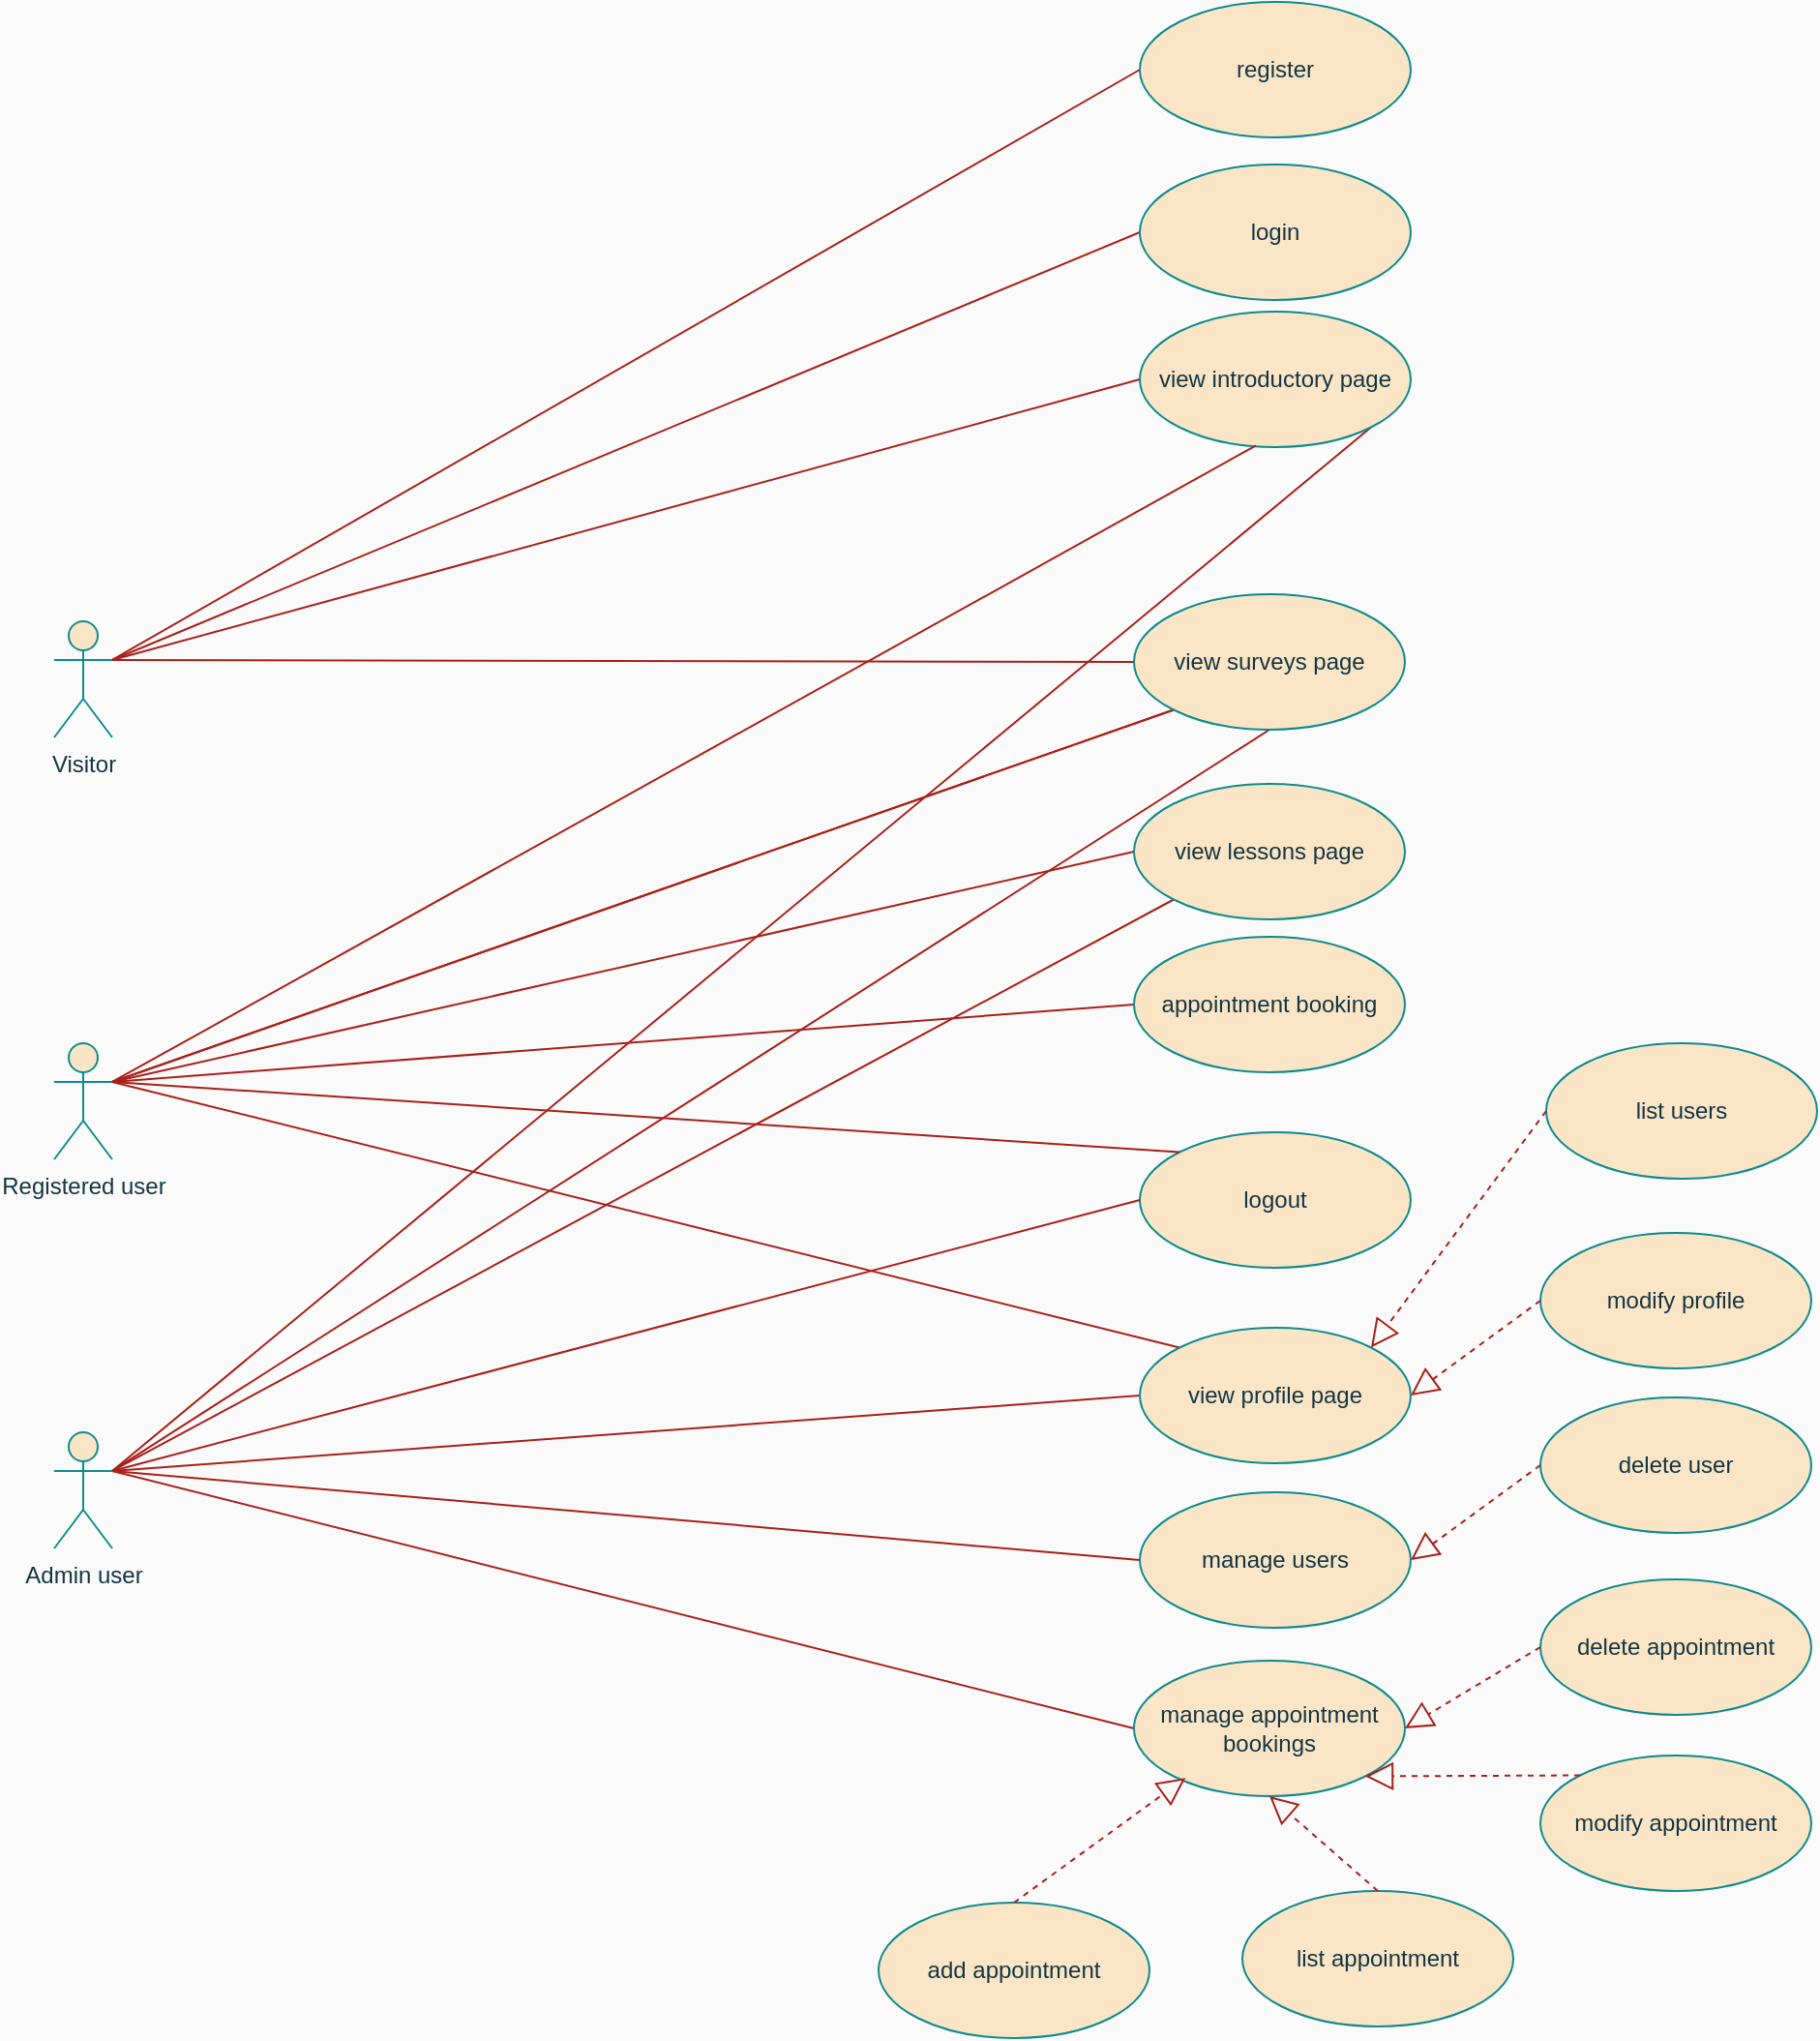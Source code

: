 <mxfile version="22.0.3" type="device">
  <diagram name="1 oldal" id="7yFgNuNTx3LUCk9bZZQt">
    <mxGraphModel dx="1882" dy="1288" grid="0" gridSize="10" guides="1" tooltips="1" connect="1" arrows="0" fold="1" page="0" pageScale="1" pageWidth="2336" pageHeight="1654" background="#FAFAFA" math="0" shadow="0">
      <root>
        <mxCell id="0" />
        <mxCell id="1" parent="0" />
        <mxCell id="7FoIT3kGDmCco6iZxM64-58" style="edgeStyle=none;rounded=0;orthogonalLoop=1;jettySize=auto;html=1;exitX=1;exitY=0.333;exitDx=0;exitDy=0;exitPerimeter=0;entryX=0;entryY=0.5;entryDx=0;entryDy=0;endArrow=none;endFill=0;strokeColor=#A8201A;labelBackgroundColor=none;fontColor=default;" parent="1" source="7FoIT3kGDmCco6iZxM64-1" target="7FoIT3kGDmCco6iZxM64-12" edge="1">
          <mxGeometry relative="1" as="geometry" />
        </mxCell>
        <mxCell id="7FoIT3kGDmCco6iZxM64-59" style="edgeStyle=none;rounded=0;orthogonalLoop=1;jettySize=auto;html=1;exitX=1;exitY=0.333;exitDx=0;exitDy=0;exitPerimeter=0;entryX=0;entryY=0.5;entryDx=0;entryDy=0;endArrow=none;endFill=0;strokeColor=#A8201A;labelBackgroundColor=none;fontColor=default;" parent="1" source="7FoIT3kGDmCco6iZxM64-1" target="7FoIT3kGDmCco6iZxM64-13" edge="1">
          <mxGeometry relative="1" as="geometry" />
        </mxCell>
        <mxCell id="7FoIT3kGDmCco6iZxM64-60" style="edgeStyle=none;rounded=0;orthogonalLoop=1;jettySize=auto;html=1;exitX=1;exitY=0.333;exitDx=0;exitDy=0;exitPerimeter=0;entryX=0;entryY=0.5;entryDx=0;entryDy=0;endArrow=none;endFill=0;strokeColor=#A8201A;labelBackgroundColor=none;fontColor=default;" parent="1" source="7FoIT3kGDmCco6iZxM64-1" target="7FoIT3kGDmCco6iZxM64-9" edge="1">
          <mxGeometry relative="1" as="geometry" />
        </mxCell>
        <mxCell id="7FoIT3kGDmCco6iZxM64-121" style="edgeStyle=none;rounded=0;orthogonalLoop=1;jettySize=auto;html=1;exitX=1;exitY=0.333;exitDx=0;exitDy=0;exitPerimeter=0;entryX=0;entryY=0.5;entryDx=0;entryDy=0;endArrow=none;endFill=0;strokeColor=#A8201A;labelBackgroundColor=none;fontColor=default;" parent="1" source="7FoIT3kGDmCco6iZxM64-1" target="7FoIT3kGDmCco6iZxM64-120" edge="1">
          <mxGeometry relative="1" as="geometry" />
        </mxCell>
        <mxCell id="7FoIT3kGDmCco6iZxM64-1" value="Visitor" style="shape=umlActor;verticalLabelPosition=bottom;verticalAlign=top;html=1;rounded=0;strokeColor=#0F8B8D;labelBackgroundColor=none;fillColor=#FAE5C7;fontColor=#143642;" parent="1" vertex="1">
          <mxGeometry x="150" y="711" width="30" height="60" as="geometry" />
        </mxCell>
        <mxCell id="7FoIT3kGDmCco6iZxM64-64" style="edgeStyle=none;rounded=0;orthogonalLoop=1;jettySize=auto;html=1;exitX=1;exitY=0.333;exitDx=0;exitDy=0;exitPerimeter=0;entryX=0;entryY=0.5;entryDx=0;entryDy=0;endArrow=none;endFill=0;strokeColor=#A8201A;labelBackgroundColor=none;fontColor=default;" parent="1" source="7FoIT3kGDmCco6iZxM64-2" target="7FoIT3kGDmCco6iZxM64-16" edge="1">
          <mxGeometry relative="1" as="geometry" />
        </mxCell>
        <mxCell id="7FoIT3kGDmCco6iZxM64-69" style="edgeStyle=none;rounded=0;orthogonalLoop=1;jettySize=auto;html=1;exitX=1;exitY=0.333;exitDx=0;exitDy=0;exitPerimeter=0;entryX=0;entryY=0.5;entryDx=0;entryDy=0;endArrow=none;endFill=0;strokeColor=#A8201A;labelBackgroundColor=none;fontColor=default;" parent="1" source="7FoIT3kGDmCco6iZxM64-2" target="7FoIT3kGDmCco6iZxM64-17" edge="1">
          <mxGeometry relative="1" as="geometry" />
        </mxCell>
        <mxCell id="7FoIT3kGDmCco6iZxM64-123" style="edgeStyle=none;rounded=0;orthogonalLoop=1;jettySize=auto;html=1;exitX=1;exitY=0.333;exitDx=0;exitDy=0;exitPerimeter=0;entryX=0;entryY=1;entryDx=0;entryDy=0;endArrow=none;endFill=0;labelBackgroundColor=none;strokeColor=#A8201A;fontColor=default;" parent="1" source="7FoIT3kGDmCco6iZxM64-2" target="7FoIT3kGDmCco6iZxM64-120" edge="1">
          <mxGeometry relative="1" as="geometry" />
        </mxCell>
        <mxCell id="7FoIT3kGDmCco6iZxM64-2" value="Registered user" style="shape=umlActor;verticalLabelPosition=bottom;verticalAlign=top;html=1;rounded=0;fillColor=#FAE5C7;strokeColor=#0F8B8D;labelBackgroundColor=none;fontColor=#143642;" parent="1" vertex="1">
          <mxGeometry x="150" y="929" width="30" height="60" as="geometry" />
        </mxCell>
        <mxCell id="7FoIT3kGDmCco6iZxM64-73" style="edgeStyle=none;rounded=0;orthogonalLoop=1;jettySize=auto;html=1;exitX=1;exitY=0.333;exitDx=0;exitDy=0;exitPerimeter=0;entryX=0;entryY=0.5;entryDx=0;entryDy=0;endArrow=none;endFill=0;strokeColor=#A8201A;labelBackgroundColor=none;fontColor=default;" parent="1" source="7FoIT3kGDmCco6iZxM64-3" target="7FoIT3kGDmCco6iZxM64-22" edge="1">
          <mxGeometry relative="1" as="geometry">
            <mxPoint x="301" y="1184" as="sourcePoint" />
          </mxGeometry>
        </mxCell>
        <mxCell id="7FoIT3kGDmCco6iZxM64-74" style="edgeStyle=none;rounded=0;orthogonalLoop=1;jettySize=auto;html=1;exitX=1;exitY=0.333;exitDx=0;exitDy=0;exitPerimeter=0;entryX=0;entryY=0.5;entryDx=0;entryDy=0;endArrow=none;endFill=0;strokeColor=#A8201A;labelBackgroundColor=none;fontColor=default;" parent="1" source="7FoIT3kGDmCco6iZxM64-3" target="7FoIT3kGDmCco6iZxM64-23" edge="1">
          <mxGeometry relative="1" as="geometry">
            <mxPoint x="301" y="1184" as="sourcePoint" />
          </mxGeometry>
        </mxCell>
        <mxCell id="7FoIT3kGDmCco6iZxM64-99" style="edgeStyle=none;rounded=0;orthogonalLoop=1;jettySize=auto;html=1;exitX=1;exitY=0.333;exitDx=0;exitDy=0;exitPerimeter=0;entryX=1;entryY=1;entryDx=0;entryDy=0;endArrow=none;endFill=0;strokeColor=#A8201A;labelBackgroundColor=none;fontColor=default;" parent="1" source="7FoIT3kGDmCco6iZxM64-3" target="7FoIT3kGDmCco6iZxM64-9" edge="1">
          <mxGeometry relative="1" as="geometry" />
        </mxCell>
        <mxCell id="7FoIT3kGDmCco6iZxM64-103" style="edgeStyle=none;rounded=0;orthogonalLoop=1;jettySize=auto;html=1;exitX=1;exitY=0.333;exitDx=0;exitDy=0;exitPerimeter=0;entryX=0;entryY=0.5;entryDx=0;entryDy=0;endArrow=none;endFill=0;strokeColor=#A8201A;labelBackgroundColor=none;fontColor=default;" parent="1" source="7FoIT3kGDmCco6iZxM64-3" target="7FoIT3kGDmCco6iZxM64-14" edge="1">
          <mxGeometry relative="1" as="geometry" />
        </mxCell>
        <mxCell id="7FoIT3kGDmCco6iZxM64-105" style="edgeStyle=none;rounded=0;orthogonalLoop=1;jettySize=auto;html=1;exitX=1;exitY=0.333;exitDx=0;exitDy=0;exitPerimeter=0;entryX=0;entryY=1;entryDx=0;entryDy=0;endArrow=none;endFill=0;strokeColor=#A8201A;labelBackgroundColor=none;fontColor=default;" parent="1" source="7FoIT3kGDmCco6iZxM64-3" target="7FoIT3kGDmCco6iZxM64-17" edge="1">
          <mxGeometry relative="1" as="geometry" />
        </mxCell>
        <mxCell id="7FoIT3kGDmCco6iZxM64-124" style="edgeStyle=none;rounded=0;orthogonalLoop=1;jettySize=auto;html=1;exitX=1;exitY=0.333;exitDx=0;exitDy=0;exitPerimeter=0;entryX=0.5;entryY=1;entryDx=0;entryDy=0;endArrow=none;endFill=0;strokeColor=#A8201A;labelBackgroundColor=none;fontColor=default;" parent="1" source="7FoIT3kGDmCco6iZxM64-3" target="7FoIT3kGDmCco6iZxM64-120" edge="1">
          <mxGeometry relative="1" as="geometry" />
        </mxCell>
        <mxCell id="7FoIT3kGDmCco6iZxM64-3" value="Admin user" style="shape=umlActor;verticalLabelPosition=bottom;verticalAlign=top;html=1;rounded=0;strokeColor=#0F8B8D;labelBackgroundColor=none;fillColor=#FAE5C7;fontColor=#143642;" parent="1" vertex="1">
          <mxGeometry x="150" y="1130" width="30" height="60" as="geometry" />
        </mxCell>
        <mxCell id="7FoIT3kGDmCco6iZxM64-9" value="view introductory page" style="ellipse;whiteSpace=wrap;html=1;rounded=0;labelBackgroundColor=none;fillColor=#FAE5C7;strokeColor=#0F8B8D;fontColor=#143642;" parent="1" vertex="1">
          <mxGeometry x="711" y="551" width="140" height="70" as="geometry" />
        </mxCell>
        <mxCell id="7FoIT3kGDmCco6iZxM64-12" value="register" style="ellipse;whiteSpace=wrap;html=1;rounded=0;labelBackgroundColor=none;fillColor=#FAE5C7;strokeColor=#0F8B8D;fontColor=#143642;" parent="1" vertex="1">
          <mxGeometry x="711" y="391" width="140" height="70" as="geometry" />
        </mxCell>
        <mxCell id="7FoIT3kGDmCco6iZxM64-13" value="login" style="ellipse;whiteSpace=wrap;html=1;rounded=0;labelBackgroundColor=none;fillColor=#FAE5C7;strokeColor=#0F8B8D;fontColor=#143642;" parent="1" vertex="1">
          <mxGeometry x="711" y="475" width="140" height="70" as="geometry" />
        </mxCell>
        <mxCell id="7FoIT3kGDmCco6iZxM64-15" value="modify profile" style="ellipse;whiteSpace=wrap;html=1;rounded=0;labelBackgroundColor=none;fillColor=#FAE5C7;strokeColor=#0F8B8D;fontColor=#143642;" parent="1" vertex="1">
          <mxGeometry x="918" y="1027" width="140" height="70" as="geometry" />
        </mxCell>
        <mxCell id="7FoIT3kGDmCco6iZxM64-16" value="appointment booking" style="ellipse;whiteSpace=wrap;html=1;rounded=0;labelBackgroundColor=none;fillColor=#FAE5C7;strokeColor=#0F8B8D;fontColor=#143642;" parent="1" vertex="1">
          <mxGeometry x="708" y="874" width="140" height="70" as="geometry" />
        </mxCell>
        <mxCell id="7FoIT3kGDmCco6iZxM64-17" value="view lessons page" style="ellipse;whiteSpace=wrap;html=1;rounded=0;labelBackgroundColor=none;fillColor=#FAE5C7;strokeColor=#0F8B8D;fontColor=#143642;" parent="1" vertex="1">
          <mxGeometry x="708" y="795" width="140" height="70" as="geometry" />
        </mxCell>
        <mxCell id="7FoIT3kGDmCco6iZxM64-22" value="manage users" style="ellipse;whiteSpace=wrap;html=1;rounded=0;labelBackgroundColor=none;fillColor=#FAE5C7;strokeColor=#0F8B8D;fontColor=#143642;" parent="1" vertex="1">
          <mxGeometry x="711" y="1161" width="140" height="70" as="geometry" />
        </mxCell>
        <mxCell id="7FoIT3kGDmCco6iZxM64-23" value="manage appointment bookings" style="ellipse;whiteSpace=wrap;html=1;rounded=0;labelBackgroundColor=none;fillColor=#FAE5C7;strokeColor=#0F8B8D;fontColor=#143642;" parent="1" vertex="1">
          <mxGeometry x="708" y="1248" width="140" height="70" as="geometry" />
        </mxCell>
        <mxCell id="7FoIT3kGDmCco6iZxM64-28" value="delete appointment" style="ellipse;whiteSpace=wrap;html=1;rounded=0;labelBackgroundColor=none;fillColor=#FAE5C7;strokeColor=#0F8B8D;fontColor=#143642;" parent="1" vertex="1">
          <mxGeometry x="918" y="1206" width="140" height="70" as="geometry" />
        </mxCell>
        <mxCell id="7FoIT3kGDmCco6iZxM64-29" value="modify appointment" style="ellipse;whiteSpace=wrap;html=1;rounded=0;labelBackgroundColor=none;fillColor=#FAE5C7;strokeColor=#0F8B8D;fontColor=#143642;" parent="1" vertex="1">
          <mxGeometry x="918" y="1297" width="140" height="70" as="geometry" />
        </mxCell>
        <mxCell id="7FoIT3kGDmCco6iZxM64-30" value="list appointment" style="ellipse;whiteSpace=wrap;html=1;rounded=0;labelBackgroundColor=none;fillColor=#FAE5C7;strokeColor=#0F8B8D;fontColor=#143642;" parent="1" vertex="1">
          <mxGeometry x="764" y="1367" width="140" height="70" as="geometry" />
        </mxCell>
        <mxCell id="7FoIT3kGDmCco6iZxM64-31" value="add appointment" style="ellipse;whiteSpace=wrap;html=1;rounded=0;labelBackgroundColor=none;fillColor=#FAE5C7;strokeColor=#0F8B8D;fontColor=#143642;" parent="1" vertex="1">
          <mxGeometry x="576" y="1373" width="140" height="70" as="geometry" />
        </mxCell>
        <mxCell id="7FoIT3kGDmCco6iZxM64-98" style="edgeStyle=none;rounded=0;orthogonalLoop=1;jettySize=auto;html=1;exitX=1;exitY=0.333;exitDx=0;exitDy=0;exitPerimeter=0;entryX=0.429;entryY=0.988;entryDx=0;entryDy=0;entryPerimeter=0;endArrow=none;endFill=0;strokeColor=#A8201A;labelBackgroundColor=none;fontColor=default;" parent="1" source="7FoIT3kGDmCco6iZxM64-2" target="7FoIT3kGDmCco6iZxM64-9" edge="1">
          <mxGeometry relative="1" as="geometry" />
        </mxCell>
        <mxCell id="7FoIT3kGDmCco6iZxM64-102" style="edgeStyle=none;rounded=0;orthogonalLoop=1;jettySize=auto;html=1;entryX=1;entryY=0.333;entryDx=0;entryDy=0;entryPerimeter=0;endArrow=none;endFill=0;exitX=0;exitY=0;exitDx=0;exitDy=0;strokeColor=#A8201A;labelBackgroundColor=none;fontColor=default;" parent="1" source="7FoIT3kGDmCco6iZxM64-14" target="7FoIT3kGDmCco6iZxM64-2" edge="1">
          <mxGeometry relative="1" as="geometry">
            <mxPoint x="160" y="520" as="sourcePoint" />
          </mxGeometry>
        </mxCell>
        <mxCell id="7FoIT3kGDmCco6iZxM64-110" value="delete user" style="ellipse;whiteSpace=wrap;html=1;rounded=0;labelBackgroundColor=none;fillColor=#FAE5C7;strokeColor=#0F8B8D;fontColor=#143642;" parent="1" vertex="1">
          <mxGeometry x="918" y="1112" width="140" height="70" as="geometry" />
        </mxCell>
        <mxCell id="PZ3hpqgwOwtZVNFxONJ--3" value="" style="edgeStyle=none;rounded=0;orthogonalLoop=1;jettySize=auto;html=1;exitX=1;exitY=0.333;exitDx=0;exitDy=0;exitPerimeter=0;entryX=0;entryY=1;entryDx=0;entryDy=0;endArrow=none;endFill=0;strokeColor=#A8201A;labelBackgroundColor=none;fontColor=default;" parent="1" source="7FoIT3kGDmCco6iZxM64-2" target="7FoIT3kGDmCco6iZxM64-120" edge="1">
          <mxGeometry relative="1" as="geometry">
            <mxPoint x="200" y="630" as="sourcePoint" />
            <mxPoint x="1562" y="388" as="targetPoint" />
          </mxGeometry>
        </mxCell>
        <mxCell id="7FoIT3kGDmCco6iZxM64-120" value="view surveys&amp;nbsp;page" style="ellipse;whiteSpace=wrap;html=1;rounded=0;labelBackgroundColor=none;fillColor=#FAE5C7;strokeColor=#0F8B8D;fontColor=#143642;" parent="1" vertex="1">
          <mxGeometry x="708" y="697" width="140" height="70" as="geometry" />
        </mxCell>
        <mxCell id="hCo1j1_NwmpB00yrkclU-9" value="logout" style="ellipse;whiteSpace=wrap;html=1;strokeColor=#0F8B8D;fontColor=#143642;fillColor=#FAE5C7;labelBackgroundColor=none;" parent="1" vertex="1">
          <mxGeometry x="711" y="975" width="140" height="70" as="geometry" />
        </mxCell>
        <mxCell id="hCo1j1_NwmpB00yrkclU-11" value="list users" style="ellipse;whiteSpace=wrap;html=1;strokeColor=#0F8B8D;fontColor=#143642;fillColor=#FAE5C7;labelBackgroundColor=none;" parent="1" vertex="1">
          <mxGeometry x="921" y="929" width="140" height="70" as="geometry" />
        </mxCell>
        <mxCell id="Kj3j3HIqngNv_S3CcRCg-5" value="" style="endArrow=block;dashed=1;endFill=0;endSize=12;html=1;rounded=0;exitX=0;exitY=0.5;exitDx=0;exitDy=0;entryX=1;entryY=0.5;entryDx=0;entryDy=0;labelBackgroundColor=none;strokeColor=#A8201A;fontColor=default;" parent="1" source="7FoIT3kGDmCco6iZxM64-15" target="7FoIT3kGDmCco6iZxM64-14" edge="1">
          <mxGeometry width="160" relative="1" as="geometry">
            <mxPoint x="747" y="1079" as="sourcePoint" />
            <mxPoint x="907" y="1079" as="targetPoint" />
          </mxGeometry>
        </mxCell>
        <mxCell id="Kj3j3HIqngNv_S3CcRCg-6" value="" style="endArrow=block;dashed=1;endFill=0;endSize=12;html=1;rounded=0;strokeColor=#A8201A;fontColor=default;fillColor=#FAE5C7;exitX=0;exitY=0.5;exitDx=0;exitDy=0;entryX=1;entryY=0.5;entryDx=0;entryDy=0;labelBackgroundColor=none;" parent="1" source="7FoIT3kGDmCco6iZxM64-110" target="7FoIT3kGDmCco6iZxM64-22" edge="1">
          <mxGeometry width="160" relative="1" as="geometry">
            <mxPoint x="775" y="1186" as="sourcePoint" />
            <mxPoint x="935" y="1186" as="targetPoint" />
          </mxGeometry>
        </mxCell>
        <mxCell id="Kj3j3HIqngNv_S3CcRCg-7" value="" style="endArrow=block;dashed=1;endFill=0;endSize=12;html=1;rounded=0;strokeColor=#A8201A;fontColor=default;fillColor=#FAE5C7;exitX=0.5;exitY=0;exitDx=0;exitDy=0;entryX=0.19;entryY=0.866;entryDx=0;entryDy=0;entryPerimeter=0;labelBackgroundColor=none;" parent="1" source="7FoIT3kGDmCco6iZxM64-31" target="7FoIT3kGDmCco6iZxM64-23" edge="1">
          <mxGeometry width="160" relative="1" as="geometry">
            <mxPoint x="747" y="1319" as="sourcePoint" />
            <mxPoint x="907" y="1319" as="targetPoint" />
          </mxGeometry>
        </mxCell>
        <mxCell id="Kj3j3HIqngNv_S3CcRCg-8" value="" style="endArrow=block;dashed=1;endFill=0;endSize=12;html=1;rounded=0;strokeColor=#A8201A;fontColor=default;fillColor=#FAE5C7;exitX=0.5;exitY=0;exitDx=0;exitDy=0;entryX=0.5;entryY=1;entryDx=0;entryDy=0;labelBackgroundColor=none;" parent="1" source="7FoIT3kGDmCco6iZxM64-30" target="7FoIT3kGDmCco6iZxM64-23" edge="1">
          <mxGeometry width="160" relative="1" as="geometry">
            <mxPoint x="747" y="1319" as="sourcePoint" />
            <mxPoint x="907" y="1319" as="targetPoint" />
          </mxGeometry>
        </mxCell>
        <mxCell id="Kj3j3HIqngNv_S3CcRCg-9" value="" style="endArrow=block;dashed=1;endFill=0;endSize=12;html=1;rounded=0;strokeColor=#A8201A;fontColor=default;fillColor=#FAE5C7;entryX=1;entryY=1;entryDx=0;entryDy=0;exitX=0;exitY=0;exitDx=0;exitDy=0;labelBackgroundColor=none;" parent="1" source="7FoIT3kGDmCco6iZxM64-29" target="7FoIT3kGDmCco6iZxM64-23" edge="1">
          <mxGeometry width="160" relative="1" as="geometry">
            <mxPoint x="759" y="1295" as="sourcePoint" />
            <mxPoint x="919" y="1295" as="targetPoint" />
          </mxGeometry>
        </mxCell>
        <mxCell id="Kj3j3HIqngNv_S3CcRCg-10" value="" style="endArrow=block;dashed=1;endFill=0;endSize=12;html=1;rounded=0;strokeColor=#A8201A;fontColor=default;fillColor=#FAE5C7;exitX=0;exitY=0.5;exitDx=0;exitDy=0;entryX=1;entryY=0.5;entryDx=0;entryDy=0;labelBackgroundColor=none;" parent="1" source="7FoIT3kGDmCco6iZxM64-28" target="7FoIT3kGDmCco6iZxM64-23" edge="1">
          <mxGeometry width="160" relative="1" as="geometry">
            <mxPoint x="776" y="1280" as="sourcePoint" />
            <mxPoint x="936" y="1280" as="targetPoint" />
          </mxGeometry>
        </mxCell>
        <mxCell id="C2sl57i8Y_mLM-H3KsGZ-1" value="" style="endArrow=block;dashed=1;endFill=0;endSize=12;html=1;rounded=0;labelBackgroundColor=none;strokeColor=#A8201A;fontColor=default;exitX=0;exitY=0.5;exitDx=0;exitDy=0;entryX=1;entryY=0;entryDx=0;entryDy=0;" edge="1" parent="1" source="hCo1j1_NwmpB00yrkclU-11" target="7FoIT3kGDmCco6iZxM64-14">
          <mxGeometry width="160" relative="1" as="geometry">
            <mxPoint x="911" y="1052" as="sourcePoint" />
            <mxPoint x="769" y="1109" as="targetPoint" />
          </mxGeometry>
        </mxCell>
        <mxCell id="7FoIT3kGDmCco6iZxM64-14" value="view profile page" style="ellipse;whiteSpace=wrap;html=1;rounded=0;labelBackgroundColor=none;fillColor=#FAE5C7;strokeColor=#0F8B8D;fontColor=#143642;" parent="1" vertex="1">
          <mxGeometry x="711" y="1076" width="140" height="70" as="geometry" />
        </mxCell>
        <mxCell id="C2sl57i8Y_mLM-H3KsGZ-2" value="" style="endArrow=none;html=1;rounded=0;exitX=1;exitY=0.333;exitDx=0;exitDy=0;exitPerimeter=0;entryX=0;entryY=0.5;entryDx=0;entryDy=0;labelBackgroundColor=none;strokeColor=#A8201A;fontColor=default;" edge="1" parent="1" source="7FoIT3kGDmCco6iZxM64-3" target="hCo1j1_NwmpB00yrkclU-9">
          <mxGeometry relative="1" as="geometry">
            <mxPoint x="517" y="1006" as="sourcePoint" />
            <mxPoint x="677" y="1006" as="targetPoint" />
          </mxGeometry>
        </mxCell>
        <mxCell id="C2sl57i8Y_mLM-H3KsGZ-5" value="" style="endArrow=none;html=1;rounded=0;entryX=0;entryY=0;entryDx=0;entryDy=0;labelBackgroundColor=none;strokeColor=#A8201A;fontColor=default;exitX=1;exitY=0.333;exitDx=0;exitDy=0;exitPerimeter=0;" edge="1" parent="1" source="7FoIT3kGDmCco6iZxM64-2" target="hCo1j1_NwmpB00yrkclU-9">
          <mxGeometry relative="1" as="geometry">
            <mxPoint x="183" y="943" as="sourcePoint" />
            <mxPoint x="677" y="1006" as="targetPoint" />
          </mxGeometry>
        </mxCell>
      </root>
    </mxGraphModel>
  </diagram>
</mxfile>
